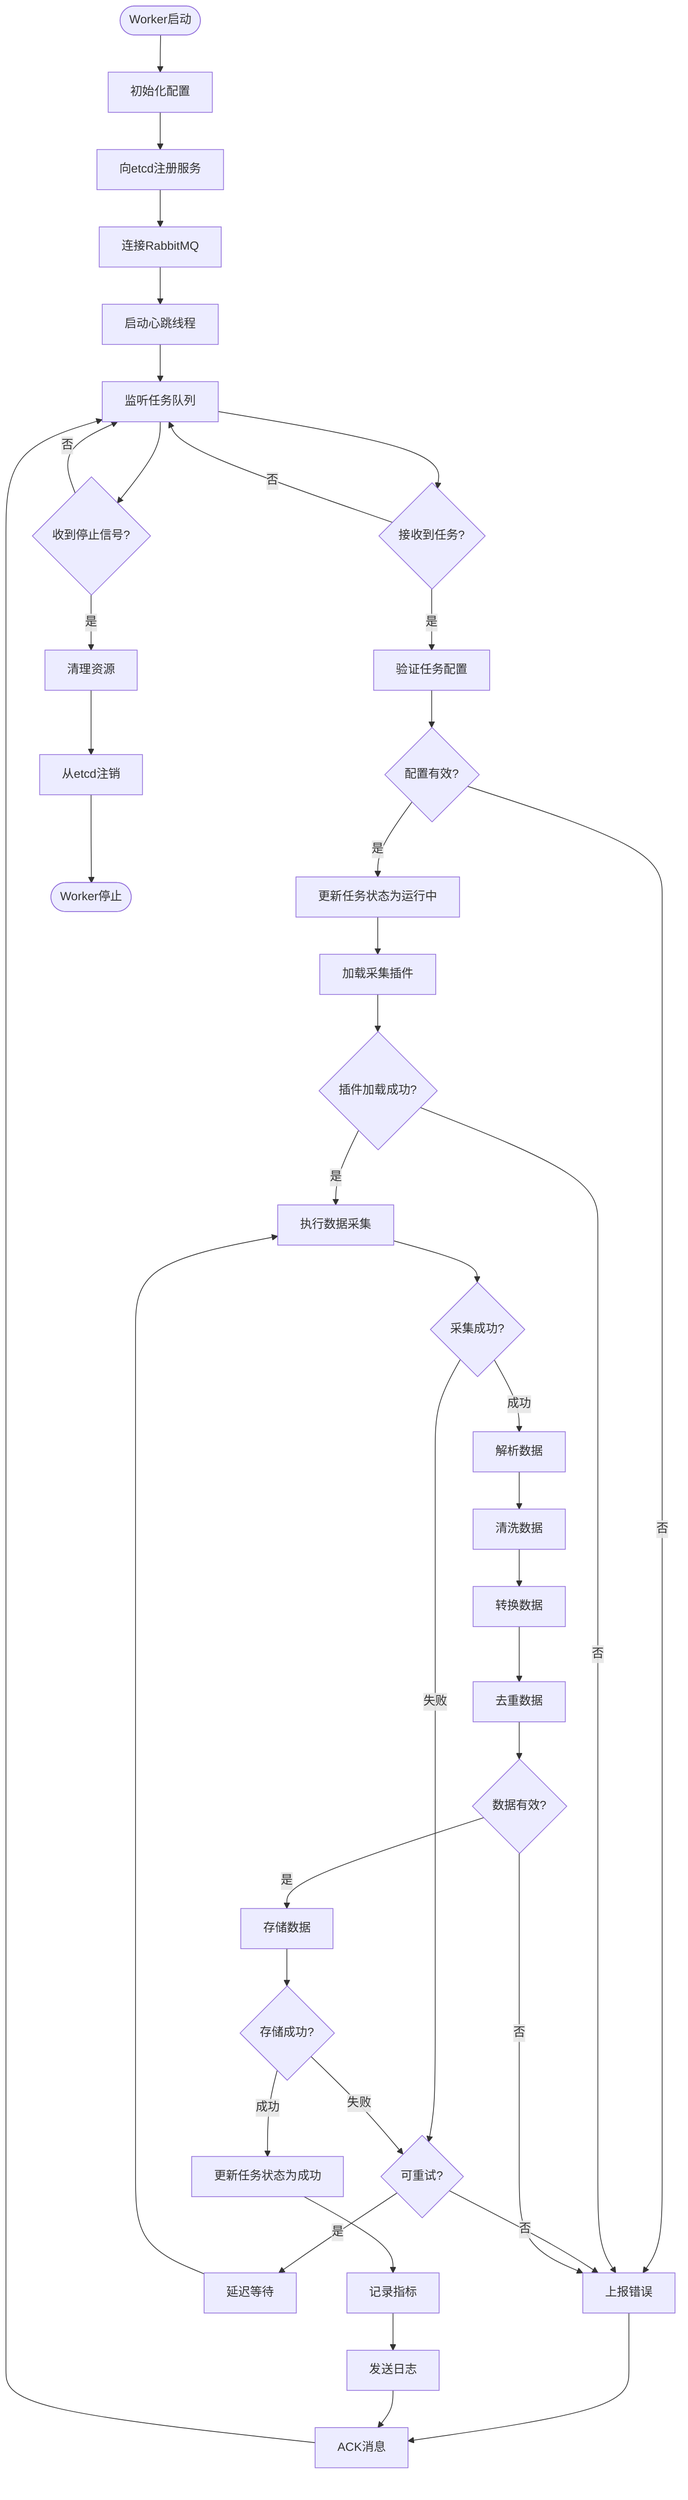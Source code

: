 flowchart TD
    Start([Worker启动]) --> Init[初始化配置]
    Init --> Register[向etcd注册服务]
    Register --> ConnMQ[连接RabbitMQ]
    ConnMQ --> Heartbeat[启动心跳线程]
    Heartbeat --> Listen[监听任务队列]
    
    Listen --> Receive{接收到任务?}
    Receive -->|否| Listen
    Receive -->|是| ValidateTask[验证任务配置]
    
    ValidateTask --> CheckValid{配置有效?}
    CheckValid -->|否| ReportError[上报错误]
    ReportError --> AckMsg[ACK消息]
    AckMsg --> Listen
    
    CheckValid -->|是| UpdateStatus[更新任务状态为运行中]
    UpdateStatus --> LoadPlugin[加载采集插件]
    
    LoadPlugin --> CheckPlugin{插件加载成功?}
    CheckPlugin -->|否| ReportError
    
    CheckPlugin -->|是| ExecuteCollect[执行数据采集]
    ExecuteCollect --> CollectResult{采集成功?}
    
    CollectResult -->|失败| CheckRetry{可重试?}
    CheckRetry -->|是| Delay[延迟等待]
    Delay --> ExecuteCollect
    CheckRetry -->|否| ReportError
    
    CollectResult -->|成功| ParseData[解析数据]
    ParseData --> CleanData[清洗数据]
    CleanData --> TransformData[转换数据]
    TransformData --> DeduplicateData[去重数据]
    
    DeduplicateData --> ValidateData{数据有效?}
    ValidateData -->|否| ReportError
    
    ValidateData -->|是| StoreData[存储数据]
    StoreData --> StoreResult{存储成功?}
    
    StoreResult -->|失败| CheckRetry
    StoreResult -->|成功| UpdateSuccess[更新任务状态为成功]
    
    UpdateSuccess --> RecordMetrics[记录指标]
    RecordMetrics --> SendLog[发送日志]
    SendLog --> AckMsg
    
    Listen --> Shutdown{收到停止信号?}
    Shutdown -->|是| Cleanup[清理资源]
    Cleanup --> Unregister[从etcd注销]
    Unregister --> End([Worker停止])
    Shutdown -->|否| Listen
